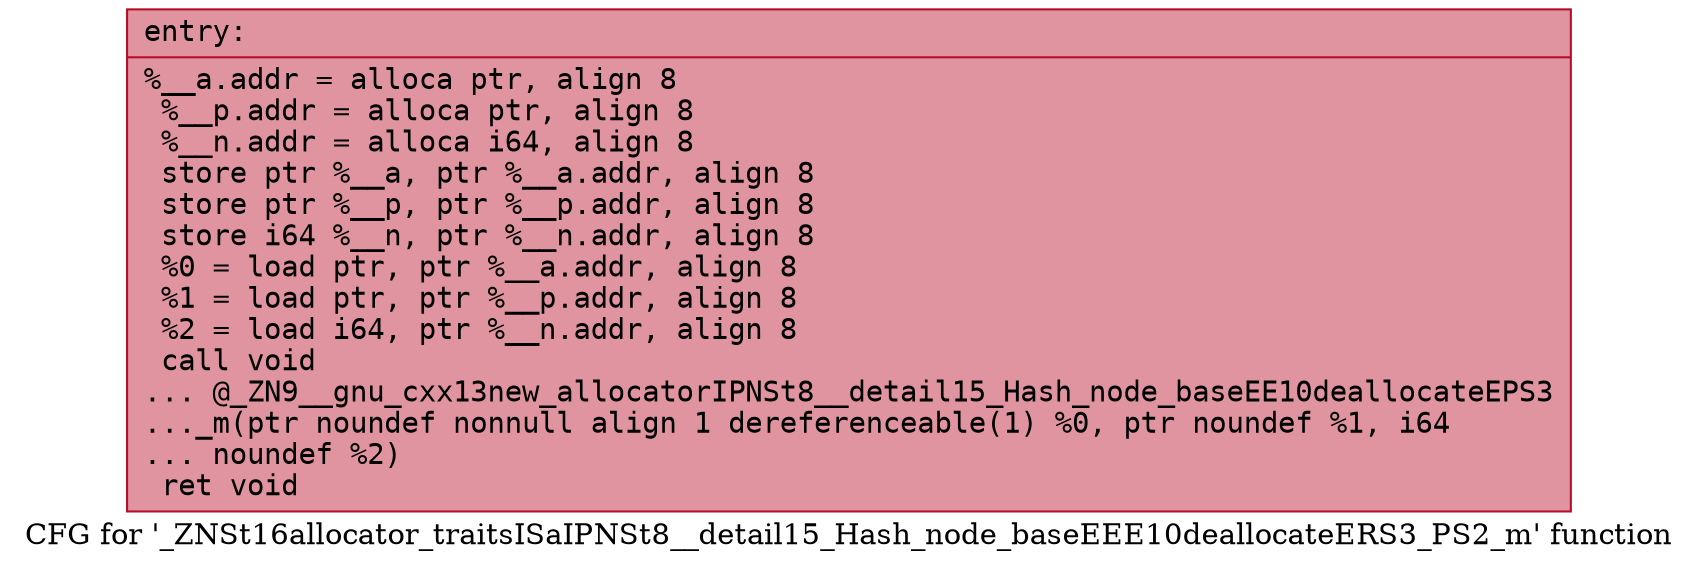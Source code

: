 digraph "CFG for '_ZNSt16allocator_traitsISaIPNSt8__detail15_Hash_node_baseEEE10deallocateERS3_PS2_m' function" {
	label="CFG for '_ZNSt16allocator_traitsISaIPNSt8__detail15_Hash_node_baseEEE10deallocateERS3_PS2_m' function";

	Node0x556bfe999140 [shape=record,color="#b70d28ff", style=filled, fillcolor="#b70d2870" fontname="Courier",label="{entry:\l|  %__a.addr = alloca ptr, align 8\l  %__p.addr = alloca ptr, align 8\l  %__n.addr = alloca i64, align 8\l  store ptr %__a, ptr %__a.addr, align 8\l  store ptr %__p, ptr %__p.addr, align 8\l  store i64 %__n, ptr %__n.addr, align 8\l  %0 = load ptr, ptr %__a.addr, align 8\l  %1 = load ptr, ptr %__p.addr, align 8\l  %2 = load i64, ptr %__n.addr, align 8\l  call void\l... @_ZN9__gnu_cxx13new_allocatorIPNSt8__detail15_Hash_node_baseEE10deallocateEPS3\l..._m(ptr noundef nonnull align 1 dereferenceable(1) %0, ptr noundef %1, i64\l... noundef %2)\l  ret void\l}"];
}
